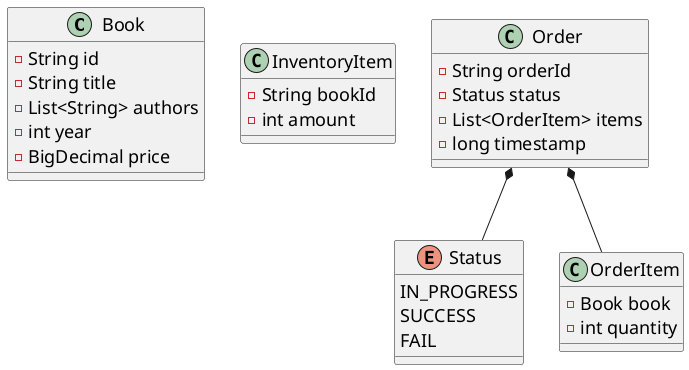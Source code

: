 @startuml

skinparam defaultFontName "Courier New"
skinparam defaultFontSize 18

class Book {
  - String id
  - String title
  - List<String> authors
  - int year
  - BigDecimal price
}

class InventoryItem {
  - String bookId
  - int amount
}

class Order {
  - String orderId
  - Status status
  - List<OrderItem> items
  - long timestamp
}

enum Status {
  IN_PROGRESS
  SUCCESS
  FAIL
}

class OrderItem {
  - Book book
  - int quantity
}

Order *-- Status
Order *-- OrderItem

@enduml

